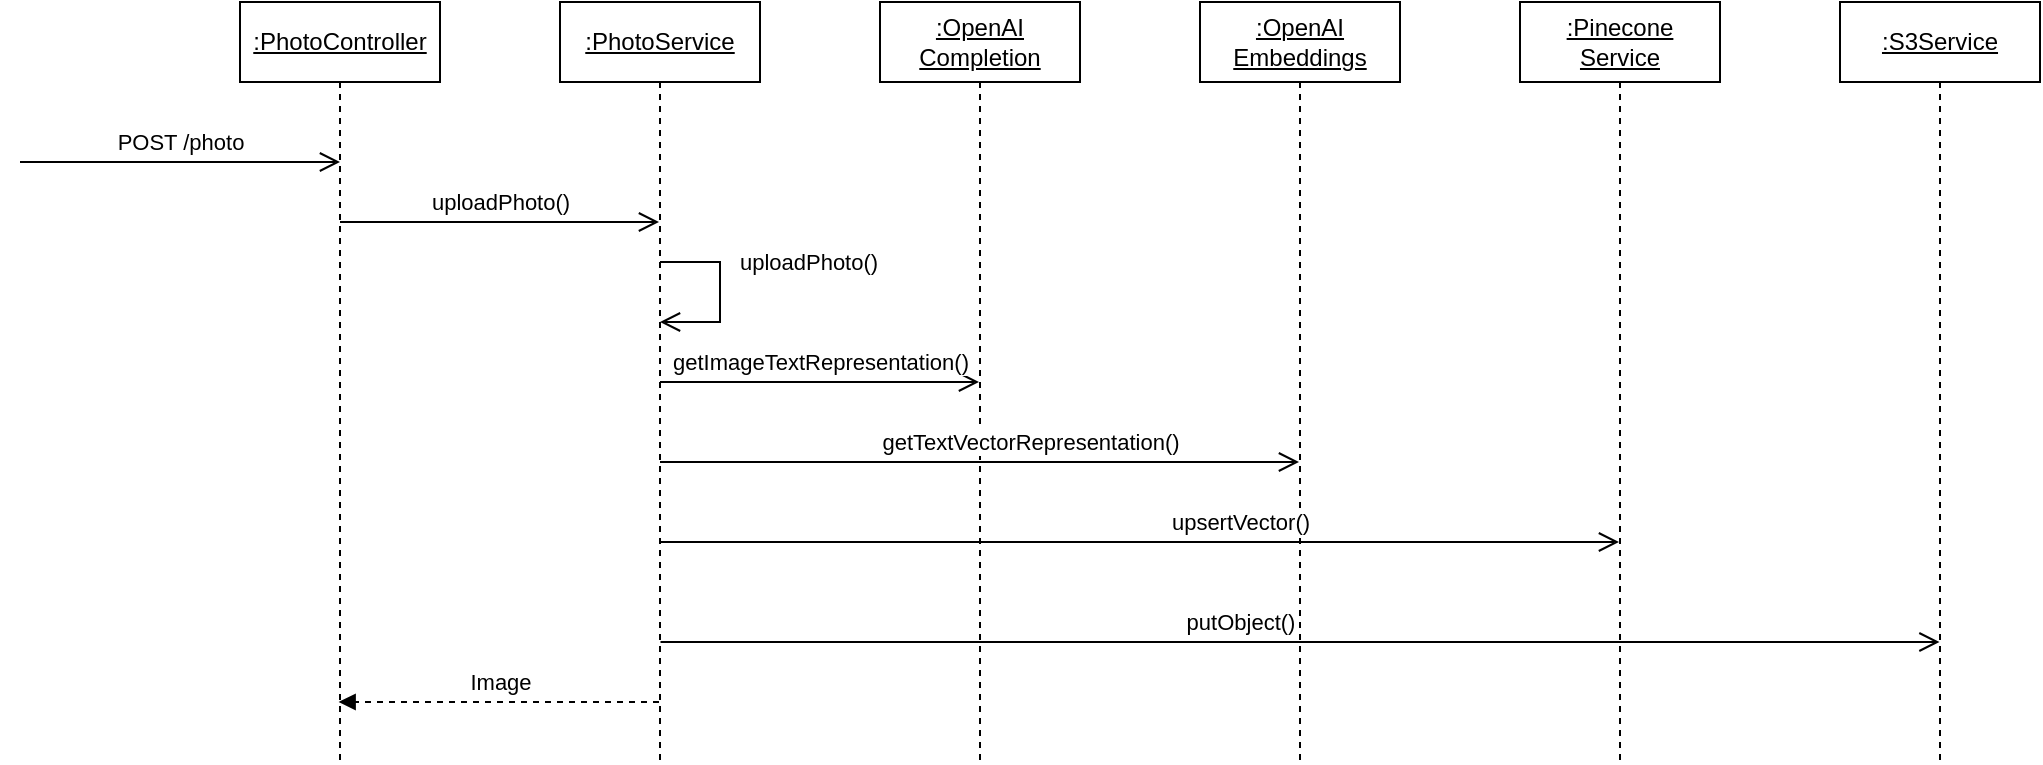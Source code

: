 <mxfile version="24.4.8" type="device">
  <diagram name="Página-1" id="_Z3rFUGbRK0ZZ9o_89Y7">
    <mxGraphModel dx="954" dy="640" grid="1" gridSize="10" guides="1" tooltips="1" connect="1" arrows="1" fold="1" page="1" pageScale="1" pageWidth="827" pageHeight="1169" math="0" shadow="0">
      <root>
        <mxCell id="0" />
        <mxCell id="1" parent="0" />
        <mxCell id="oi6k7LvY8bHPwtPHkKat-1" value="&lt;u&gt;:PhotoController&lt;/u&gt;" style="shape=umlLifeline;perimeter=lifelinePerimeter;whiteSpace=wrap;html=1;container=1;dropTarget=0;collapsible=0;recursiveResize=0;outlineConnect=0;portConstraint=eastwest;newEdgeStyle={&quot;edgeStyle&quot;:&quot;elbowEdgeStyle&quot;,&quot;elbow&quot;:&quot;vertical&quot;,&quot;curved&quot;:0,&quot;rounded&quot;:0};" parent="1" vertex="1">
          <mxGeometry x="130" y="50" width="100" height="380" as="geometry" />
        </mxCell>
        <mxCell id="oi6k7LvY8bHPwtPHkKat-2" value="&lt;u&gt;:PhotoService&lt;/u&gt;" style="shape=umlLifeline;perimeter=lifelinePerimeter;whiteSpace=wrap;html=1;container=1;dropTarget=0;collapsible=0;recursiveResize=0;outlineConnect=0;portConstraint=eastwest;newEdgeStyle={&quot;edgeStyle&quot;:&quot;elbowEdgeStyle&quot;,&quot;elbow&quot;:&quot;vertical&quot;,&quot;curved&quot;:0,&quot;rounded&quot;:0};" parent="1" vertex="1">
          <mxGeometry x="290" y="50" width="100" height="380" as="geometry" />
        </mxCell>
        <mxCell id="oi6k7LvY8bHPwtPHkKat-7" value="&lt;u&gt;:OpenAI&lt;/u&gt;&lt;div&gt;&lt;u&gt;Completion&lt;/u&gt;&lt;/div&gt;" style="shape=umlLifeline;perimeter=lifelinePerimeter;whiteSpace=wrap;html=1;container=1;dropTarget=0;collapsible=0;recursiveResize=0;outlineConnect=0;portConstraint=eastwest;newEdgeStyle={&quot;edgeStyle&quot;:&quot;elbowEdgeStyle&quot;,&quot;elbow&quot;:&quot;vertical&quot;,&quot;curved&quot;:0,&quot;rounded&quot;:0};" parent="1" vertex="1">
          <mxGeometry x="450" y="50" width="100" height="380" as="geometry" />
        </mxCell>
        <mxCell id="oi6k7LvY8bHPwtPHkKat-8" value="&lt;u&gt;:OpenAI&lt;/u&gt;&lt;div&gt;&lt;u&gt;Embeddings&lt;/u&gt;&lt;/div&gt;" style="shape=umlLifeline;perimeter=lifelinePerimeter;whiteSpace=wrap;html=1;container=1;dropTarget=0;collapsible=0;recursiveResize=0;outlineConnect=0;portConstraint=eastwest;newEdgeStyle={&quot;edgeStyle&quot;:&quot;elbowEdgeStyle&quot;,&quot;elbow&quot;:&quot;vertical&quot;,&quot;curved&quot;:0,&quot;rounded&quot;:0};" parent="1" vertex="1">
          <mxGeometry x="610" y="50" width="100" height="380" as="geometry" />
        </mxCell>
        <mxCell id="oi6k7LvY8bHPwtPHkKat-9" value="" style="endArrow=open;startArrow=none;endFill=0;startFill=0;endSize=8;html=1;verticalAlign=bottom;labelBackgroundColor=none;strokeWidth=1;rounded=0;" parent="1" edge="1">
          <mxGeometry width="160" relative="1" as="geometry">
            <mxPoint x="20" y="130" as="sourcePoint" />
            <mxPoint x="180" y="130" as="targetPoint" />
          </mxGeometry>
        </mxCell>
        <mxCell id="oi6k7LvY8bHPwtPHkKat-10" value="POST /photo" style="edgeLabel;html=1;align=center;verticalAlign=middle;resizable=0;points=[];" parent="oi6k7LvY8bHPwtPHkKat-9" vertex="1" connectable="0">
          <mxGeometry x="0.312" y="-3" relative="1" as="geometry">
            <mxPoint x="-25" y="-13" as="offset" />
          </mxGeometry>
        </mxCell>
        <mxCell id="oi6k7LvY8bHPwtPHkKat-11" value="" style="endArrow=open;startArrow=none;endFill=0;startFill=0;endSize=8;html=1;verticalAlign=bottom;labelBackgroundColor=none;strokeWidth=1;rounded=0;" parent="1" edge="1">
          <mxGeometry width="160" relative="1" as="geometry">
            <mxPoint x="180" y="160" as="sourcePoint" />
            <mxPoint x="339.5" y="160" as="targetPoint" />
          </mxGeometry>
        </mxCell>
        <mxCell id="oi6k7LvY8bHPwtPHkKat-12" value="uploadPhoto()" style="edgeLabel;html=1;align=center;verticalAlign=middle;resizable=0;points=[];" parent="oi6k7LvY8bHPwtPHkKat-11" vertex="1" connectable="0">
          <mxGeometry x="0.312" y="-3" relative="1" as="geometry">
            <mxPoint x="-25" y="-13" as="offset" />
          </mxGeometry>
        </mxCell>
        <mxCell id="oi6k7LvY8bHPwtPHkKat-13" value="" style="endArrow=open;startArrow=none;endFill=0;startFill=0;endSize=8;html=1;verticalAlign=bottom;labelBackgroundColor=none;strokeWidth=1;rounded=0;" parent="1" edge="1">
          <mxGeometry width="160" relative="1" as="geometry">
            <mxPoint x="340" y="180" as="sourcePoint" />
            <mxPoint x="340" y="210" as="targetPoint" />
            <Array as="points">
              <mxPoint x="370" y="180" />
              <mxPoint x="370" y="210" />
            </Array>
          </mxGeometry>
        </mxCell>
        <mxCell id="oi6k7LvY8bHPwtPHkKat-14" value="uploadPhoto()" style="edgeLabel;html=1;align=center;verticalAlign=middle;resizable=0;points=[];" parent="oi6k7LvY8bHPwtPHkKat-13" vertex="1" connectable="0">
          <mxGeometry x="0.312" y="-3" relative="1" as="geometry">
            <mxPoint x="47" y="-29" as="offset" />
          </mxGeometry>
        </mxCell>
        <mxCell id="oi6k7LvY8bHPwtPHkKat-15" value="" style="endArrow=open;startArrow=none;endFill=0;startFill=0;endSize=8;html=1;verticalAlign=bottom;labelBackgroundColor=none;strokeWidth=1;rounded=0;" parent="1" edge="1">
          <mxGeometry width="160" relative="1" as="geometry">
            <mxPoint x="340" y="240" as="sourcePoint" />
            <mxPoint x="499.5" y="240" as="targetPoint" />
          </mxGeometry>
        </mxCell>
        <mxCell id="oi6k7LvY8bHPwtPHkKat-16" value="getImageTextRepresentation()" style="edgeLabel;html=1;align=center;verticalAlign=middle;resizable=0;points=[];" parent="oi6k7LvY8bHPwtPHkKat-15" vertex="1" connectable="0">
          <mxGeometry x="0.312" y="-3" relative="1" as="geometry">
            <mxPoint x="-25" y="-13" as="offset" />
          </mxGeometry>
        </mxCell>
        <mxCell id="oi6k7LvY8bHPwtPHkKat-18" value="" style="endArrow=open;startArrow=none;endFill=0;startFill=0;endSize=8;html=1;verticalAlign=bottom;labelBackgroundColor=none;strokeWidth=1;rounded=0;" parent="1" target="oi6k7LvY8bHPwtPHkKat-8" edge="1">
          <mxGeometry width="160" relative="1" as="geometry">
            <mxPoint x="340" y="280" as="sourcePoint" />
            <mxPoint x="499.5" y="280" as="targetPoint" />
          </mxGeometry>
        </mxCell>
        <mxCell id="oi6k7LvY8bHPwtPHkKat-19" value="getTextVectorRepresentation()" style="edgeLabel;html=1;align=center;verticalAlign=middle;resizable=0;points=[];" parent="oi6k7LvY8bHPwtPHkKat-18" vertex="1" connectable="0">
          <mxGeometry x="0.312" y="-3" relative="1" as="geometry">
            <mxPoint x="-25" y="-13" as="offset" />
          </mxGeometry>
        </mxCell>
        <mxCell id="oi6k7LvY8bHPwtPHkKat-20" value="&lt;u&gt;:Pinecone&lt;/u&gt;&lt;div&gt;&lt;u&gt;Service&lt;/u&gt;&lt;/div&gt;" style="shape=umlLifeline;perimeter=lifelinePerimeter;whiteSpace=wrap;html=1;container=1;dropTarget=0;collapsible=0;recursiveResize=0;outlineConnect=0;portConstraint=eastwest;newEdgeStyle={&quot;edgeStyle&quot;:&quot;elbowEdgeStyle&quot;,&quot;elbow&quot;:&quot;vertical&quot;,&quot;curved&quot;:0,&quot;rounded&quot;:0};" parent="1" vertex="1">
          <mxGeometry x="770" y="50" width="100" height="380" as="geometry" />
        </mxCell>
        <mxCell id="oi6k7LvY8bHPwtPHkKat-21" value="" style="endArrow=open;startArrow=none;endFill=0;startFill=0;endSize=8;html=1;verticalAlign=bottom;labelBackgroundColor=none;strokeWidth=1;rounded=0;" parent="1" target="oi6k7LvY8bHPwtPHkKat-20" edge="1">
          <mxGeometry width="160" relative="1" as="geometry">
            <mxPoint x="340" y="320" as="sourcePoint" />
            <mxPoint x="660" y="320" as="targetPoint" />
          </mxGeometry>
        </mxCell>
        <mxCell id="oi6k7LvY8bHPwtPHkKat-22" value="upsertVector()" style="edgeLabel;html=1;align=center;verticalAlign=middle;resizable=0;points=[];" parent="oi6k7LvY8bHPwtPHkKat-21" vertex="1" connectable="0">
          <mxGeometry x="0.312" y="-3" relative="1" as="geometry">
            <mxPoint x="-25" y="-13" as="offset" />
          </mxGeometry>
        </mxCell>
        <mxCell id="oi6k7LvY8bHPwtPHkKat-23" value="&lt;u&gt;:S3Service&lt;/u&gt;" style="shape=umlLifeline;perimeter=lifelinePerimeter;whiteSpace=wrap;html=1;container=1;dropTarget=0;collapsible=0;recursiveResize=0;outlineConnect=0;portConstraint=eastwest;newEdgeStyle={&quot;edgeStyle&quot;:&quot;elbowEdgeStyle&quot;,&quot;elbow&quot;:&quot;vertical&quot;,&quot;curved&quot;:0,&quot;rounded&quot;:0};" parent="1" vertex="1">
          <mxGeometry x="930" y="50" width="100" height="380" as="geometry" />
        </mxCell>
        <mxCell id="oi6k7LvY8bHPwtPHkKat-24" value="" style="endArrow=open;startArrow=none;endFill=0;startFill=0;endSize=8;html=1;verticalAlign=bottom;labelBackgroundColor=none;strokeWidth=1;rounded=0;" parent="1" edge="1">
          <mxGeometry width="160" relative="1" as="geometry">
            <mxPoint x="340.25" y="370" as="sourcePoint" />
            <mxPoint x="979.75" y="370" as="targetPoint" />
          </mxGeometry>
        </mxCell>
        <mxCell id="oi6k7LvY8bHPwtPHkKat-25" value="putObject()" style="edgeLabel;html=1;align=center;verticalAlign=middle;resizable=0;points=[];" parent="oi6k7LvY8bHPwtPHkKat-24" vertex="1" connectable="0">
          <mxGeometry x="0.312" y="-3" relative="1" as="geometry">
            <mxPoint x="-130" y="-13" as="offset" />
          </mxGeometry>
        </mxCell>
        <mxCell id="oi6k7LvY8bHPwtPHkKat-27" value="" style="html=1;verticalAlign=bottom;labelBackgroundColor=none;endArrow=block;endFill=1;dashed=1;rounded=0;" parent="1" edge="1">
          <mxGeometry width="160" relative="1" as="geometry">
            <mxPoint x="339.5" y="400" as="sourcePoint" />
            <mxPoint x="179.324" y="400" as="targetPoint" />
          </mxGeometry>
        </mxCell>
        <mxCell id="oi6k7LvY8bHPwtPHkKat-28" value="Image" style="edgeLabel;html=1;align=center;verticalAlign=middle;resizable=0;points=[];" parent="oi6k7LvY8bHPwtPHkKat-27" vertex="1" connectable="0">
          <mxGeometry x="0.355" relative="1" as="geometry">
            <mxPoint x="29" y="-10" as="offset" />
          </mxGeometry>
        </mxCell>
      </root>
    </mxGraphModel>
  </diagram>
</mxfile>
